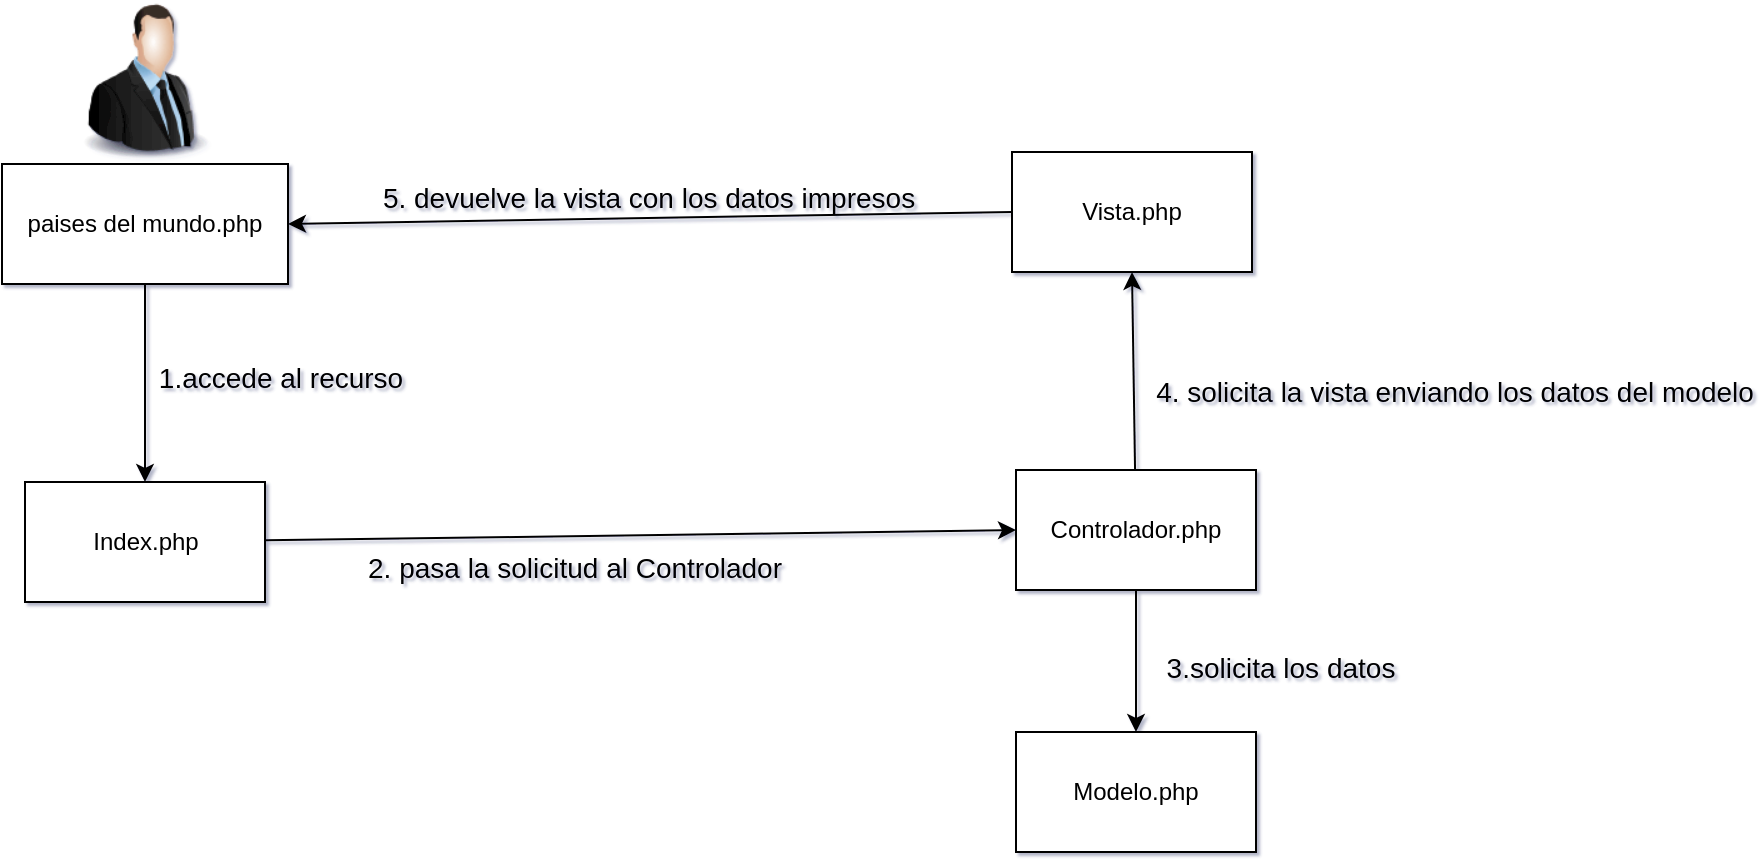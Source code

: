 <mxfile>
    <diagram id="fbWI3tDQMPUuDcFdoeYz" name="Página-1">
        <mxGraphModel dx="999" dy="830" grid="0" gridSize="10" guides="1" tooltips="1" connect="1" arrows="1" fold="1" page="1" pageScale="1" pageWidth="1169" pageHeight="827" background="#ffffff" math="0" shadow="1">
            <root>
                <mxCell id="0"/>
                <mxCell id="1" parent="0"/>
                <mxCell id="2" value="" style="image;html=1;image=img/lib/clip_art/people/Suit_Man_128x128.png" parent="1" vertex="1">
                    <mxGeometry x="180.5" y="138" width="80" height="80" as="geometry"/>
                </mxCell>
                <mxCell id="15" style="edgeStyle=none;html=1;entryX=0;entryY=0.5;entryDx=0;entryDy=0;strokeColor=#000000;" parent="1" source="7" target="11" edge="1">
                    <mxGeometry relative="1" as="geometry"/>
                </mxCell>
                <mxCell id="7" value="Index.php" style="rounded=0;whiteSpace=wrap;html=1;" parent="1" vertex="1">
                    <mxGeometry x="160.5" y="379" width="120" height="60" as="geometry"/>
                </mxCell>
                <mxCell id="16" style="edgeStyle=none;html=1;exitX=0.5;exitY=1;exitDx=0;exitDy=0;strokeColor=#000000;" parent="1" source="8" target="7" edge="1">
                    <mxGeometry relative="1" as="geometry"/>
                </mxCell>
                <mxCell id="8" value="paises del mundo.php" style="rounded=0;whiteSpace=wrap;html=1;" parent="1" vertex="1">
                    <mxGeometry x="149" y="220" width="143" height="60" as="geometry"/>
                </mxCell>
                <mxCell id="10" value="Vista.php" style="rounded=0;whiteSpace=wrap;html=1;" parent="1" vertex="1">
                    <mxGeometry x="654" y="214" width="120" height="60" as="geometry"/>
                </mxCell>
                <mxCell id="13" style="edgeStyle=none;html=1;entryX=0.5;entryY=1;entryDx=0;entryDy=0;strokeColor=#000000;" parent="1" source="11" target="10" edge="1">
                    <mxGeometry relative="1" as="geometry"/>
                </mxCell>
                <mxCell id="14" style="edgeStyle=none;html=1;exitX=0.5;exitY=1;exitDx=0;exitDy=0;entryX=0.5;entryY=0;entryDx=0;entryDy=0;strokeColor=#000000;" parent="1" source="11" target="12" edge="1">
                    <mxGeometry relative="1" as="geometry"/>
                </mxCell>
                <mxCell id="17" style="edgeStyle=none;html=1;entryX=1;entryY=0.5;entryDx=0;entryDy=0;strokeColor=#000000;exitX=0;exitY=0.5;exitDx=0;exitDy=0;" parent="1" source="10" target="8" edge="1">
                    <mxGeometry relative="1" as="geometry"/>
                </mxCell>
                <mxCell id="11" value="Controlador.php" style="rounded=0;whiteSpace=wrap;html=1;" parent="1" vertex="1">
                    <mxGeometry x="656" y="373" width="120" height="60" as="geometry"/>
                </mxCell>
                <mxCell id="12" value="Modelo.php" style="rounded=0;whiteSpace=wrap;html=1;" parent="1" vertex="1">
                    <mxGeometry x="656" y="504" width="120" height="60" as="geometry"/>
                </mxCell>
                <mxCell id="18" value="&lt;span style=&quot;font-weight: normal&quot;&gt;&lt;font style=&quot;font-size: 14px&quot; color=&quot;#000000&quot;&gt;1.accede al recurso&lt;/font&gt;&lt;/span&gt;" style="text;strokeColor=none;fillColor=none;html=1;fontSize=24;fontStyle=1;verticalAlign=middle;align=center;" parent="1" vertex="1">
                    <mxGeometry x="238" y="304" width="100" height="40" as="geometry"/>
                </mxCell>
                <mxCell id="19" value="&lt;span style=&quot;font-weight: normal&quot;&gt;&lt;font style=&quot;font-size: 14px&quot; color=&quot;#000000&quot;&gt;2. pasa la solicitud al Controlador&lt;/font&gt;&lt;/span&gt;" style="text;strokeColor=none;fillColor=none;html=1;fontSize=24;fontStyle=1;verticalAlign=middle;align=center;" parent="1" vertex="1">
                    <mxGeometry x="385" y="399" width="100" height="40" as="geometry"/>
                </mxCell>
                <mxCell id="20" value="&lt;span style=&quot;font-weight: normal&quot;&gt;&lt;font style=&quot;font-size: 14px&quot; color=&quot;#000000&quot;&gt;3.solicita los datos&lt;/font&gt;&lt;/span&gt;" style="text;strokeColor=none;fillColor=none;html=1;fontSize=24;fontStyle=1;verticalAlign=middle;align=center;" parent="1" vertex="1">
                    <mxGeometry x="738" y="449" width="100" height="40" as="geometry"/>
                </mxCell>
                <mxCell id="22" value="&lt;span style=&quot;font-weight: normal&quot;&gt;&lt;font style=&quot;font-size: 14px&quot; color=&quot;#000000&quot;&gt;4. solicita la vista enviando los datos del modelo&lt;/font&gt;&lt;/span&gt;" style="text;strokeColor=none;fillColor=none;html=1;fontSize=24;fontStyle=1;verticalAlign=middle;align=center;" parent="1" vertex="1">
                    <mxGeometry x="825" y="311" width="100" height="40" as="geometry"/>
                </mxCell>
                <mxCell id="23" value="&lt;span style=&quot;font-weight: normal&quot;&gt;&lt;font style=&quot;font-size: 14px&quot; color=&quot;#000000&quot;&gt;5. devuelve la vista con los datos impresos&lt;/font&gt;&lt;/span&gt;" style="text;strokeColor=none;fillColor=none;html=1;fontSize=24;fontStyle=1;verticalAlign=middle;align=center;" parent="1" vertex="1">
                    <mxGeometry x="422" y="214" width="100" height="40" as="geometry"/>
                </mxCell>
            </root>
        </mxGraphModel>
    </diagram>
</mxfile>